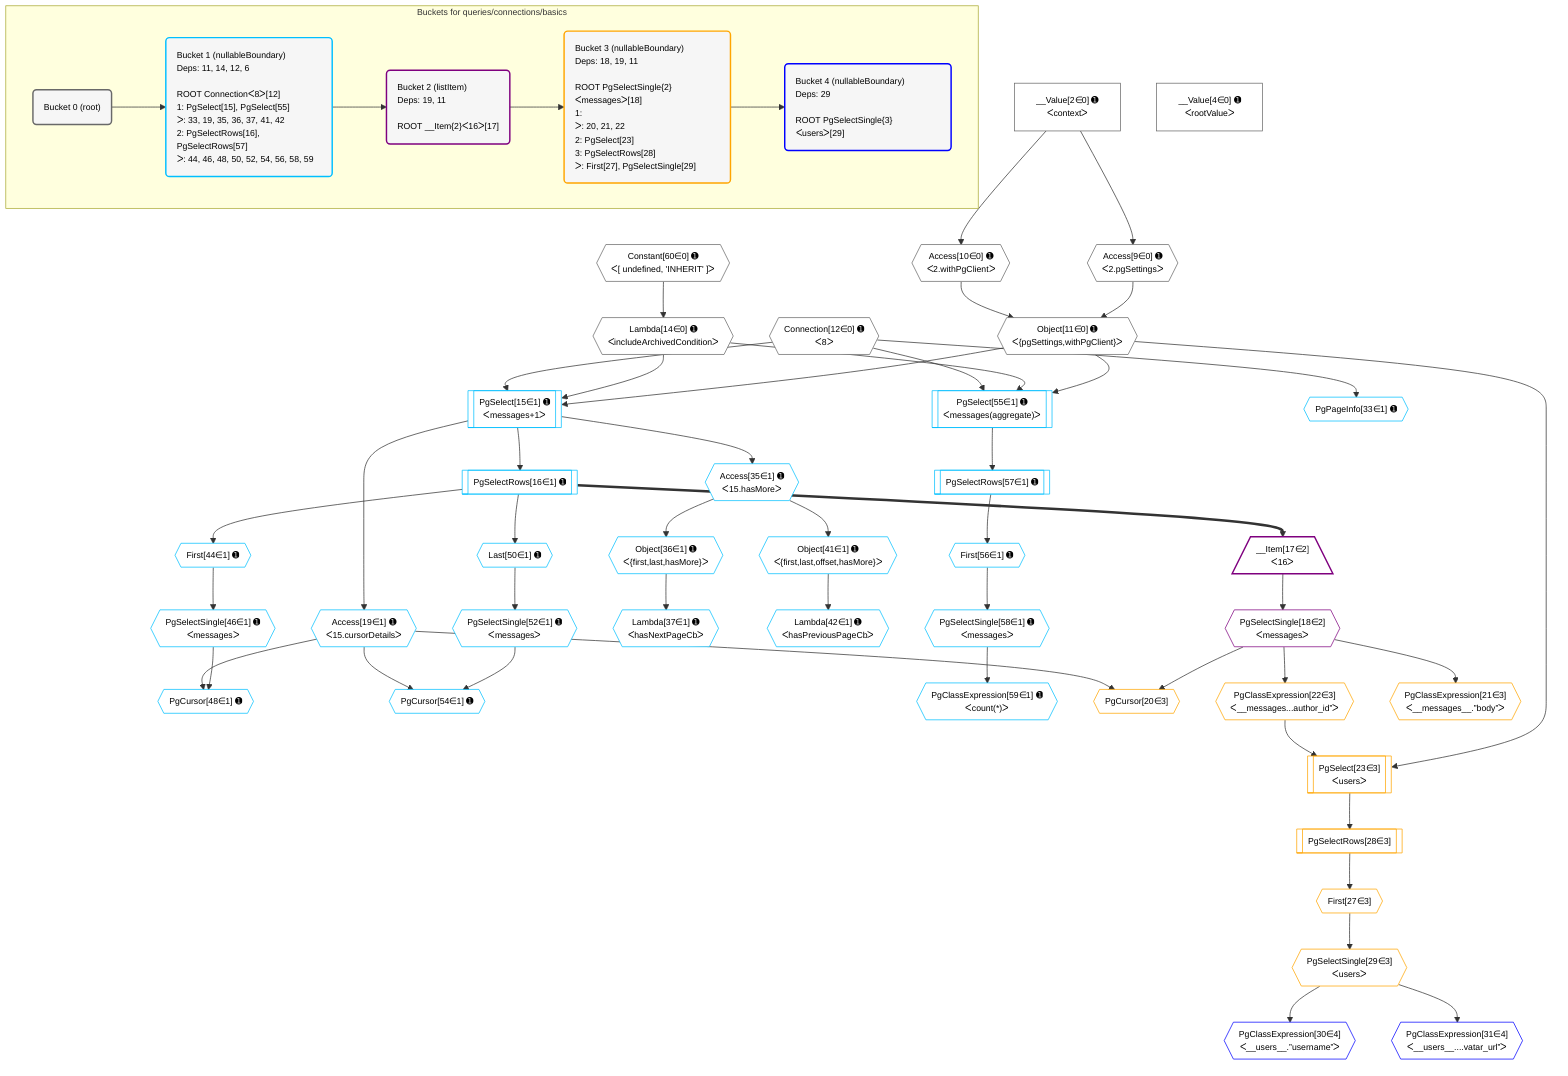 %%{init: {'themeVariables': { 'fontSize': '12px'}}}%%
graph TD
    classDef path fill:#eee,stroke:#000,color:#000
    classDef plan fill:#fff,stroke-width:1px,color:#000
    classDef itemplan fill:#fff,stroke-width:2px,color:#000
    classDef unbatchedplan fill:#dff,stroke-width:1px,color:#000
    classDef sideeffectplan fill:#fcc,stroke-width:2px,color:#000
    classDef bucket fill:#f6f6f6,color:#000,stroke-width:2px,text-align:left


    %% plan dependencies
    Object11{{"Object[11∈0] ➊<br />ᐸ{pgSettings,withPgClient}ᐳ"}}:::plan
    Access9{{"Access[9∈0] ➊<br />ᐸ2.pgSettingsᐳ"}}:::plan
    Access10{{"Access[10∈0] ➊<br />ᐸ2.withPgClientᐳ"}}:::plan
    Access9 & Access10 --> Object11
    Connection12{{"Connection[12∈0] ➊<br />ᐸ8ᐳ"}}:::plan
    __Value2["__Value[2∈0] ➊<br />ᐸcontextᐳ"]:::plan
    __Value2 --> Access9
    __Value2 --> Access10
    Lambda14{{"Lambda[14∈0] ➊<br />ᐸincludeArchivedConditionᐳ"}}:::plan
    Constant60{{"Constant[60∈0] ➊<br />ᐸ[ undefined, 'INHERIT' ]ᐳ"}}:::plan
    Constant60 --> Lambda14
    __Value4["__Value[4∈0] ➊<br />ᐸrootValueᐳ"]:::plan
    PgSelect15[["PgSelect[15∈1] ➊<br />ᐸmessages+1ᐳ"]]:::plan
    Object11 & Lambda14 & Connection12 --> PgSelect15
    Object41{{"Object[41∈1] ➊<br />ᐸ{first,last,offset,hasMore}ᐳ"}}:::plan
    Access35{{"Access[35∈1] ➊<br />ᐸ15.hasMoreᐳ"}}:::plan
    Access35 --> Object41
    Object36{{"Object[36∈1] ➊<br />ᐸ{first,last,hasMore}ᐳ"}}:::plan
    Access35 --> Object36
    PgSelect55[["PgSelect[55∈1] ➊<br />ᐸmessages(aggregate)ᐳ"]]:::plan
    Object11 & Lambda14 & Connection12 --> PgSelect55
    PgCursor48{{"PgCursor[48∈1] ➊"}}:::plan
    PgSelectSingle46{{"PgSelectSingle[46∈1] ➊<br />ᐸmessagesᐳ"}}:::plan
    Access19{{"Access[19∈1] ➊<br />ᐸ15.cursorDetailsᐳ"}}:::plan
    PgSelectSingle46 & Access19 --> PgCursor48
    PgCursor54{{"PgCursor[54∈1] ➊"}}:::plan
    PgSelectSingle52{{"PgSelectSingle[52∈1] ➊<br />ᐸmessagesᐳ"}}:::plan
    PgSelectSingle52 & Access19 --> PgCursor54
    PgSelectRows16[["PgSelectRows[16∈1] ➊"]]:::plan
    PgSelect15 --> PgSelectRows16
    PgSelect15 --> Access19
    PgPageInfo33{{"PgPageInfo[33∈1] ➊"}}:::plan
    Connection12 --> PgPageInfo33
    PgSelect15 --> Access35
    Lambda37{{"Lambda[37∈1] ➊<br />ᐸhasNextPageCbᐳ"}}:::plan
    Object36 --> Lambda37
    Lambda42{{"Lambda[42∈1] ➊<br />ᐸhasPreviousPageCbᐳ"}}:::plan
    Object41 --> Lambda42
    First44{{"First[44∈1] ➊"}}:::plan
    PgSelectRows16 --> First44
    First44 --> PgSelectSingle46
    Last50{{"Last[50∈1] ➊"}}:::plan
    PgSelectRows16 --> Last50
    Last50 --> PgSelectSingle52
    First56{{"First[56∈1] ➊"}}:::plan
    PgSelectRows57[["PgSelectRows[57∈1] ➊"]]:::plan
    PgSelectRows57 --> First56
    PgSelect55 --> PgSelectRows57
    PgSelectSingle58{{"PgSelectSingle[58∈1] ➊<br />ᐸmessagesᐳ"}}:::plan
    First56 --> PgSelectSingle58
    PgClassExpression59{{"PgClassExpression[59∈1] ➊<br />ᐸcount(*)ᐳ"}}:::plan
    PgSelectSingle58 --> PgClassExpression59
    __Item17[/"__Item[17∈2]<br />ᐸ16ᐳ"\]:::itemplan
    PgSelectRows16 ==> __Item17
    PgSelectSingle18{{"PgSelectSingle[18∈2]<br />ᐸmessagesᐳ"}}:::plan
    __Item17 --> PgSelectSingle18
    PgCursor20{{"PgCursor[20∈3]"}}:::plan
    PgSelectSingle18 & Access19 --> PgCursor20
    PgSelect23[["PgSelect[23∈3]<br />ᐸusersᐳ"]]:::plan
    PgClassExpression22{{"PgClassExpression[22∈3]<br />ᐸ__messages...author_id”ᐳ"}}:::plan
    Object11 & PgClassExpression22 --> PgSelect23
    PgClassExpression21{{"PgClassExpression[21∈3]<br />ᐸ__messages__.”body”ᐳ"}}:::plan
    PgSelectSingle18 --> PgClassExpression21
    PgSelectSingle18 --> PgClassExpression22
    First27{{"First[27∈3]"}}:::plan
    PgSelectRows28[["PgSelectRows[28∈3]"]]:::plan
    PgSelectRows28 --> First27
    PgSelect23 --> PgSelectRows28
    PgSelectSingle29{{"PgSelectSingle[29∈3]<br />ᐸusersᐳ"}}:::plan
    First27 --> PgSelectSingle29
    PgClassExpression30{{"PgClassExpression[30∈4]<br />ᐸ__users__.”username”ᐳ"}}:::plan
    PgSelectSingle29 --> PgClassExpression30
    PgClassExpression31{{"PgClassExpression[31∈4]<br />ᐸ__users__....vatar_url”ᐳ"}}:::plan
    PgSelectSingle29 --> PgClassExpression31

    %% define steps

    subgraph "Buckets for queries/connections/basics"
    Bucket0("Bucket 0 (root)"):::bucket
    classDef bucket0 stroke:#696969
    class Bucket0,__Value2,__Value4,Access9,Access10,Object11,Connection12,Lambda14,Constant60 bucket0
    Bucket1("Bucket 1 (nullableBoundary)<br />Deps: 11, 14, 12, 6<br /><br />ROOT Connectionᐸ8ᐳ[12]<br />1: PgSelect[15], PgSelect[55]<br />ᐳ: 33, 19, 35, 36, 37, 41, 42<br />2: PgSelectRows[16], PgSelectRows[57]<br />ᐳ: 44, 46, 48, 50, 52, 54, 56, 58, 59"):::bucket
    classDef bucket1 stroke:#00bfff
    class Bucket1,PgSelect15,PgSelectRows16,Access19,PgPageInfo33,Access35,Object36,Lambda37,Object41,Lambda42,First44,PgSelectSingle46,PgCursor48,Last50,PgSelectSingle52,PgCursor54,PgSelect55,First56,PgSelectRows57,PgSelectSingle58,PgClassExpression59 bucket1
    Bucket2("Bucket 2 (listItem)<br />Deps: 19, 11<br /><br />ROOT __Item{2}ᐸ16ᐳ[17]"):::bucket
    classDef bucket2 stroke:#7f007f
    class Bucket2,__Item17,PgSelectSingle18 bucket2
    Bucket3("Bucket 3 (nullableBoundary)<br />Deps: 18, 19, 11<br /><br />ROOT PgSelectSingle{2}ᐸmessagesᐳ[18]<br />1: <br />ᐳ: 20, 21, 22<br />2: PgSelect[23]<br />3: PgSelectRows[28]<br />ᐳ: First[27], PgSelectSingle[29]"):::bucket
    classDef bucket3 stroke:#ffa500
    class Bucket3,PgCursor20,PgClassExpression21,PgClassExpression22,PgSelect23,First27,PgSelectRows28,PgSelectSingle29 bucket3
    Bucket4("Bucket 4 (nullableBoundary)<br />Deps: 29<br /><br />ROOT PgSelectSingle{3}ᐸusersᐳ[29]"):::bucket
    classDef bucket4 stroke:#0000ff
    class Bucket4,PgClassExpression30,PgClassExpression31 bucket4
    Bucket0 --> Bucket1
    Bucket1 --> Bucket2
    Bucket2 --> Bucket3
    Bucket3 --> Bucket4
    end